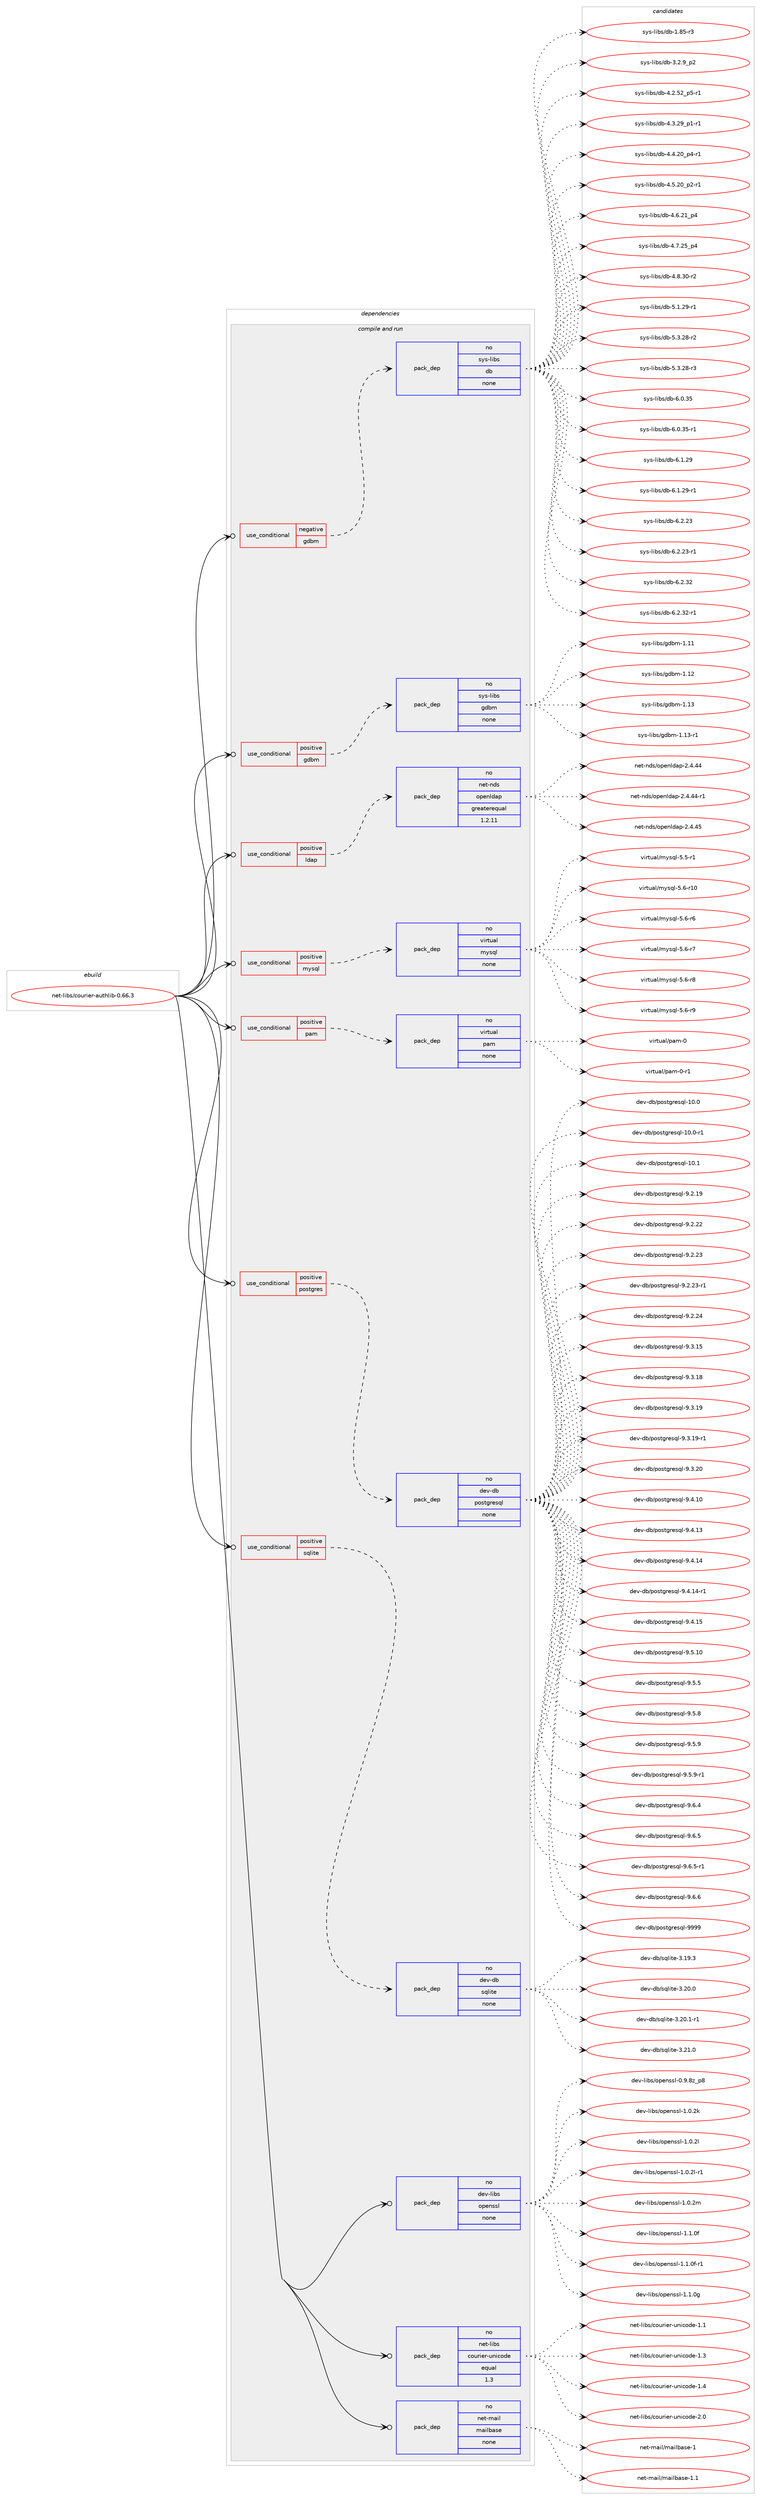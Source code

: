 digraph prolog {

# *************
# Graph options
# *************

newrank=true;
concentrate=true;
compound=true;
graph [rankdir=LR,fontname=Helvetica,fontsize=10,ranksep=1.5];#, ranksep=2.5, nodesep=0.2];
edge  [arrowhead=vee];
node  [fontname=Helvetica,fontsize=10];

# **********
# The ebuild
# **********

subgraph cluster_leftcol {
color=gray;
rank=same;
label=<<i>ebuild</i>>;
id [label="net-libs/courier-authlib-0.66.3", color=red, width=4, href="../net-libs/courier-authlib-0.66.3.svg"];
}

# ****************
# The dependencies
# ****************

subgraph cluster_midcol {
color=gray;
label=<<i>dependencies</i>>;
subgraph cluster_compile {
fillcolor="#eeeeee";
style=filled;
label=<<i>compile</i>>;
}
subgraph cluster_compileandrun {
fillcolor="#eeeeee";
style=filled;
label=<<i>compile and run</i>>;
subgraph cond102871 {
dependency415640 [label=<<TABLE BORDER="0" CELLBORDER="1" CELLSPACING="0" CELLPADDING="4"><TR><TD ROWSPAN="3" CELLPADDING="10">use_conditional</TD></TR><TR><TD>negative</TD></TR><TR><TD>gdbm</TD></TR></TABLE>>, shape=none, color=red];
subgraph pack305863 {
dependency415641 [label=<<TABLE BORDER="0" CELLBORDER="1" CELLSPACING="0" CELLPADDING="4" WIDTH="220"><TR><TD ROWSPAN="6" CELLPADDING="30">pack_dep</TD></TR><TR><TD WIDTH="110">no</TD></TR><TR><TD>sys-libs</TD></TR><TR><TD>db</TD></TR><TR><TD>none</TD></TR><TR><TD></TD></TR></TABLE>>, shape=none, color=blue];
}
dependency415640:e -> dependency415641:w [weight=20,style="dashed",arrowhead="vee"];
}
id:e -> dependency415640:w [weight=20,style="solid",arrowhead="odotvee"];
subgraph cond102872 {
dependency415642 [label=<<TABLE BORDER="0" CELLBORDER="1" CELLSPACING="0" CELLPADDING="4"><TR><TD ROWSPAN="3" CELLPADDING="10">use_conditional</TD></TR><TR><TD>positive</TD></TR><TR><TD>gdbm</TD></TR></TABLE>>, shape=none, color=red];
subgraph pack305864 {
dependency415643 [label=<<TABLE BORDER="0" CELLBORDER="1" CELLSPACING="0" CELLPADDING="4" WIDTH="220"><TR><TD ROWSPAN="6" CELLPADDING="30">pack_dep</TD></TR><TR><TD WIDTH="110">no</TD></TR><TR><TD>sys-libs</TD></TR><TR><TD>gdbm</TD></TR><TR><TD>none</TD></TR><TR><TD></TD></TR></TABLE>>, shape=none, color=blue];
}
dependency415642:e -> dependency415643:w [weight=20,style="dashed",arrowhead="vee"];
}
id:e -> dependency415642:w [weight=20,style="solid",arrowhead="odotvee"];
subgraph cond102873 {
dependency415644 [label=<<TABLE BORDER="0" CELLBORDER="1" CELLSPACING="0" CELLPADDING="4"><TR><TD ROWSPAN="3" CELLPADDING="10">use_conditional</TD></TR><TR><TD>positive</TD></TR><TR><TD>ldap</TD></TR></TABLE>>, shape=none, color=red];
subgraph pack305865 {
dependency415645 [label=<<TABLE BORDER="0" CELLBORDER="1" CELLSPACING="0" CELLPADDING="4" WIDTH="220"><TR><TD ROWSPAN="6" CELLPADDING="30">pack_dep</TD></TR><TR><TD WIDTH="110">no</TD></TR><TR><TD>net-nds</TD></TR><TR><TD>openldap</TD></TR><TR><TD>greaterequal</TD></TR><TR><TD>1.2.11</TD></TR></TABLE>>, shape=none, color=blue];
}
dependency415644:e -> dependency415645:w [weight=20,style="dashed",arrowhead="vee"];
}
id:e -> dependency415644:w [weight=20,style="solid",arrowhead="odotvee"];
subgraph cond102874 {
dependency415646 [label=<<TABLE BORDER="0" CELLBORDER="1" CELLSPACING="0" CELLPADDING="4"><TR><TD ROWSPAN="3" CELLPADDING="10">use_conditional</TD></TR><TR><TD>positive</TD></TR><TR><TD>mysql</TD></TR></TABLE>>, shape=none, color=red];
subgraph pack305866 {
dependency415647 [label=<<TABLE BORDER="0" CELLBORDER="1" CELLSPACING="0" CELLPADDING="4" WIDTH="220"><TR><TD ROWSPAN="6" CELLPADDING="30">pack_dep</TD></TR><TR><TD WIDTH="110">no</TD></TR><TR><TD>virtual</TD></TR><TR><TD>mysql</TD></TR><TR><TD>none</TD></TR><TR><TD></TD></TR></TABLE>>, shape=none, color=blue];
}
dependency415646:e -> dependency415647:w [weight=20,style="dashed",arrowhead="vee"];
}
id:e -> dependency415646:w [weight=20,style="solid",arrowhead="odotvee"];
subgraph cond102875 {
dependency415648 [label=<<TABLE BORDER="0" CELLBORDER="1" CELLSPACING="0" CELLPADDING="4"><TR><TD ROWSPAN="3" CELLPADDING="10">use_conditional</TD></TR><TR><TD>positive</TD></TR><TR><TD>pam</TD></TR></TABLE>>, shape=none, color=red];
subgraph pack305867 {
dependency415649 [label=<<TABLE BORDER="0" CELLBORDER="1" CELLSPACING="0" CELLPADDING="4" WIDTH="220"><TR><TD ROWSPAN="6" CELLPADDING="30">pack_dep</TD></TR><TR><TD WIDTH="110">no</TD></TR><TR><TD>virtual</TD></TR><TR><TD>pam</TD></TR><TR><TD>none</TD></TR><TR><TD></TD></TR></TABLE>>, shape=none, color=blue];
}
dependency415648:e -> dependency415649:w [weight=20,style="dashed",arrowhead="vee"];
}
id:e -> dependency415648:w [weight=20,style="solid",arrowhead="odotvee"];
subgraph cond102876 {
dependency415650 [label=<<TABLE BORDER="0" CELLBORDER="1" CELLSPACING="0" CELLPADDING="4"><TR><TD ROWSPAN="3" CELLPADDING="10">use_conditional</TD></TR><TR><TD>positive</TD></TR><TR><TD>postgres</TD></TR></TABLE>>, shape=none, color=red];
subgraph pack305868 {
dependency415651 [label=<<TABLE BORDER="0" CELLBORDER="1" CELLSPACING="0" CELLPADDING="4" WIDTH="220"><TR><TD ROWSPAN="6" CELLPADDING="30">pack_dep</TD></TR><TR><TD WIDTH="110">no</TD></TR><TR><TD>dev-db</TD></TR><TR><TD>postgresql</TD></TR><TR><TD>none</TD></TR><TR><TD></TD></TR></TABLE>>, shape=none, color=blue];
}
dependency415650:e -> dependency415651:w [weight=20,style="dashed",arrowhead="vee"];
}
id:e -> dependency415650:w [weight=20,style="solid",arrowhead="odotvee"];
subgraph cond102877 {
dependency415652 [label=<<TABLE BORDER="0" CELLBORDER="1" CELLSPACING="0" CELLPADDING="4"><TR><TD ROWSPAN="3" CELLPADDING="10">use_conditional</TD></TR><TR><TD>positive</TD></TR><TR><TD>sqlite</TD></TR></TABLE>>, shape=none, color=red];
subgraph pack305869 {
dependency415653 [label=<<TABLE BORDER="0" CELLBORDER="1" CELLSPACING="0" CELLPADDING="4" WIDTH="220"><TR><TD ROWSPAN="6" CELLPADDING="30">pack_dep</TD></TR><TR><TD WIDTH="110">no</TD></TR><TR><TD>dev-db</TD></TR><TR><TD>sqlite</TD></TR><TR><TD>none</TD></TR><TR><TD></TD></TR></TABLE>>, shape=none, color=blue];
}
dependency415652:e -> dependency415653:w [weight=20,style="dashed",arrowhead="vee"];
}
id:e -> dependency415652:w [weight=20,style="solid",arrowhead="odotvee"];
subgraph pack305870 {
dependency415654 [label=<<TABLE BORDER="0" CELLBORDER="1" CELLSPACING="0" CELLPADDING="4" WIDTH="220"><TR><TD ROWSPAN="6" CELLPADDING="30">pack_dep</TD></TR><TR><TD WIDTH="110">no</TD></TR><TR><TD>dev-libs</TD></TR><TR><TD>openssl</TD></TR><TR><TD>none</TD></TR><TR><TD></TD></TR></TABLE>>, shape=none, color=blue];
}
id:e -> dependency415654:w [weight=20,style="solid",arrowhead="odotvee"];
subgraph pack305871 {
dependency415655 [label=<<TABLE BORDER="0" CELLBORDER="1" CELLSPACING="0" CELLPADDING="4" WIDTH="220"><TR><TD ROWSPAN="6" CELLPADDING="30">pack_dep</TD></TR><TR><TD WIDTH="110">no</TD></TR><TR><TD>net-libs</TD></TR><TR><TD>courier-unicode</TD></TR><TR><TD>equal</TD></TR><TR><TD>1.3</TD></TR></TABLE>>, shape=none, color=blue];
}
id:e -> dependency415655:w [weight=20,style="solid",arrowhead="odotvee"];
subgraph pack305872 {
dependency415656 [label=<<TABLE BORDER="0" CELLBORDER="1" CELLSPACING="0" CELLPADDING="4" WIDTH="220"><TR><TD ROWSPAN="6" CELLPADDING="30">pack_dep</TD></TR><TR><TD WIDTH="110">no</TD></TR><TR><TD>net-mail</TD></TR><TR><TD>mailbase</TD></TR><TR><TD>none</TD></TR><TR><TD></TD></TR></TABLE>>, shape=none, color=blue];
}
id:e -> dependency415656:w [weight=20,style="solid",arrowhead="odotvee"];
}
subgraph cluster_run {
fillcolor="#eeeeee";
style=filled;
label=<<i>run</i>>;
}
}

# **************
# The candidates
# **************

subgraph cluster_choices {
rank=same;
color=gray;
label=<<i>candidates</i>>;

subgraph choice305863 {
color=black;
nodesep=1;
choice1151211154510810598115471009845494656534511451 [label="sys-libs/db-1.85-r3", color=red, width=4,href="../sys-libs/db-1.85-r3.svg"];
choice115121115451081059811547100984551465046579511250 [label="sys-libs/db-3.2.9_p2", color=red, width=4,href="../sys-libs/db-3.2.9_p2.svg"];
choice115121115451081059811547100984552465046535095112534511449 [label="sys-libs/db-4.2.52_p5-r1", color=red, width=4,href="../sys-libs/db-4.2.52_p5-r1.svg"];
choice115121115451081059811547100984552465146505795112494511449 [label="sys-libs/db-4.3.29_p1-r1", color=red, width=4,href="../sys-libs/db-4.3.29_p1-r1.svg"];
choice115121115451081059811547100984552465246504895112524511449 [label="sys-libs/db-4.4.20_p4-r1", color=red, width=4,href="../sys-libs/db-4.4.20_p4-r1.svg"];
choice115121115451081059811547100984552465346504895112504511449 [label="sys-libs/db-4.5.20_p2-r1", color=red, width=4,href="../sys-libs/db-4.5.20_p2-r1.svg"];
choice11512111545108105981154710098455246544650499511252 [label="sys-libs/db-4.6.21_p4", color=red, width=4,href="../sys-libs/db-4.6.21_p4.svg"];
choice11512111545108105981154710098455246554650539511252 [label="sys-libs/db-4.7.25_p4", color=red, width=4,href="../sys-libs/db-4.7.25_p4.svg"];
choice11512111545108105981154710098455246564651484511450 [label="sys-libs/db-4.8.30-r2", color=red, width=4,href="../sys-libs/db-4.8.30-r2.svg"];
choice11512111545108105981154710098455346494650574511449 [label="sys-libs/db-5.1.29-r1", color=red, width=4,href="../sys-libs/db-5.1.29-r1.svg"];
choice11512111545108105981154710098455346514650564511450 [label="sys-libs/db-5.3.28-r2", color=red, width=4,href="../sys-libs/db-5.3.28-r2.svg"];
choice11512111545108105981154710098455346514650564511451 [label="sys-libs/db-5.3.28-r3", color=red, width=4,href="../sys-libs/db-5.3.28-r3.svg"];
choice1151211154510810598115471009845544648465153 [label="sys-libs/db-6.0.35", color=red, width=4,href="../sys-libs/db-6.0.35.svg"];
choice11512111545108105981154710098455446484651534511449 [label="sys-libs/db-6.0.35-r1", color=red, width=4,href="../sys-libs/db-6.0.35-r1.svg"];
choice1151211154510810598115471009845544649465057 [label="sys-libs/db-6.1.29", color=red, width=4,href="../sys-libs/db-6.1.29.svg"];
choice11512111545108105981154710098455446494650574511449 [label="sys-libs/db-6.1.29-r1", color=red, width=4,href="../sys-libs/db-6.1.29-r1.svg"];
choice1151211154510810598115471009845544650465051 [label="sys-libs/db-6.2.23", color=red, width=4,href="../sys-libs/db-6.2.23.svg"];
choice11512111545108105981154710098455446504650514511449 [label="sys-libs/db-6.2.23-r1", color=red, width=4,href="../sys-libs/db-6.2.23-r1.svg"];
choice1151211154510810598115471009845544650465150 [label="sys-libs/db-6.2.32", color=red, width=4,href="../sys-libs/db-6.2.32.svg"];
choice11512111545108105981154710098455446504651504511449 [label="sys-libs/db-6.2.32-r1", color=red, width=4,href="../sys-libs/db-6.2.32-r1.svg"];
dependency415641:e -> choice1151211154510810598115471009845494656534511451:w [style=dotted,weight="100"];
dependency415641:e -> choice115121115451081059811547100984551465046579511250:w [style=dotted,weight="100"];
dependency415641:e -> choice115121115451081059811547100984552465046535095112534511449:w [style=dotted,weight="100"];
dependency415641:e -> choice115121115451081059811547100984552465146505795112494511449:w [style=dotted,weight="100"];
dependency415641:e -> choice115121115451081059811547100984552465246504895112524511449:w [style=dotted,weight="100"];
dependency415641:e -> choice115121115451081059811547100984552465346504895112504511449:w [style=dotted,weight="100"];
dependency415641:e -> choice11512111545108105981154710098455246544650499511252:w [style=dotted,weight="100"];
dependency415641:e -> choice11512111545108105981154710098455246554650539511252:w [style=dotted,weight="100"];
dependency415641:e -> choice11512111545108105981154710098455246564651484511450:w [style=dotted,weight="100"];
dependency415641:e -> choice11512111545108105981154710098455346494650574511449:w [style=dotted,weight="100"];
dependency415641:e -> choice11512111545108105981154710098455346514650564511450:w [style=dotted,weight="100"];
dependency415641:e -> choice11512111545108105981154710098455346514650564511451:w [style=dotted,weight="100"];
dependency415641:e -> choice1151211154510810598115471009845544648465153:w [style=dotted,weight="100"];
dependency415641:e -> choice11512111545108105981154710098455446484651534511449:w [style=dotted,weight="100"];
dependency415641:e -> choice1151211154510810598115471009845544649465057:w [style=dotted,weight="100"];
dependency415641:e -> choice11512111545108105981154710098455446494650574511449:w [style=dotted,weight="100"];
dependency415641:e -> choice1151211154510810598115471009845544650465051:w [style=dotted,weight="100"];
dependency415641:e -> choice11512111545108105981154710098455446504650514511449:w [style=dotted,weight="100"];
dependency415641:e -> choice1151211154510810598115471009845544650465150:w [style=dotted,weight="100"];
dependency415641:e -> choice11512111545108105981154710098455446504651504511449:w [style=dotted,weight="100"];
}
subgraph choice305864 {
color=black;
nodesep=1;
choice115121115451081059811547103100981094549464949 [label="sys-libs/gdbm-1.11", color=red, width=4,href="../sys-libs/gdbm-1.11.svg"];
choice115121115451081059811547103100981094549464950 [label="sys-libs/gdbm-1.12", color=red, width=4,href="../sys-libs/gdbm-1.12.svg"];
choice115121115451081059811547103100981094549464951 [label="sys-libs/gdbm-1.13", color=red, width=4,href="../sys-libs/gdbm-1.13.svg"];
choice1151211154510810598115471031009810945494649514511449 [label="sys-libs/gdbm-1.13-r1", color=red, width=4,href="../sys-libs/gdbm-1.13-r1.svg"];
dependency415643:e -> choice115121115451081059811547103100981094549464949:w [style=dotted,weight="100"];
dependency415643:e -> choice115121115451081059811547103100981094549464950:w [style=dotted,weight="100"];
dependency415643:e -> choice115121115451081059811547103100981094549464951:w [style=dotted,weight="100"];
dependency415643:e -> choice1151211154510810598115471031009810945494649514511449:w [style=dotted,weight="100"];
}
subgraph choice305865 {
color=black;
nodesep=1;
choice11010111645110100115471111121011101081009711245504652465252 [label="net-nds/openldap-2.4.44", color=red, width=4,href="../net-nds/openldap-2.4.44.svg"];
choice110101116451101001154711111210111010810097112455046524652524511449 [label="net-nds/openldap-2.4.44-r1", color=red, width=4,href="../net-nds/openldap-2.4.44-r1.svg"];
choice11010111645110100115471111121011101081009711245504652465253 [label="net-nds/openldap-2.4.45", color=red, width=4,href="../net-nds/openldap-2.4.45.svg"];
dependency415645:e -> choice11010111645110100115471111121011101081009711245504652465252:w [style=dotted,weight="100"];
dependency415645:e -> choice110101116451101001154711111210111010810097112455046524652524511449:w [style=dotted,weight="100"];
dependency415645:e -> choice11010111645110100115471111121011101081009711245504652465253:w [style=dotted,weight="100"];
}
subgraph choice305866 {
color=black;
nodesep=1;
choice1181051141161179710847109121115113108455346534511449 [label="virtual/mysql-5.5-r1", color=red, width=4,href="../virtual/mysql-5.5-r1.svg"];
choice118105114116117971084710912111511310845534654451144948 [label="virtual/mysql-5.6-r10", color=red, width=4,href="../virtual/mysql-5.6-r10.svg"];
choice1181051141161179710847109121115113108455346544511454 [label="virtual/mysql-5.6-r6", color=red, width=4,href="../virtual/mysql-5.6-r6.svg"];
choice1181051141161179710847109121115113108455346544511455 [label="virtual/mysql-5.6-r7", color=red, width=4,href="../virtual/mysql-5.6-r7.svg"];
choice1181051141161179710847109121115113108455346544511456 [label="virtual/mysql-5.6-r8", color=red, width=4,href="../virtual/mysql-5.6-r8.svg"];
choice1181051141161179710847109121115113108455346544511457 [label="virtual/mysql-5.6-r9", color=red, width=4,href="../virtual/mysql-5.6-r9.svg"];
dependency415647:e -> choice1181051141161179710847109121115113108455346534511449:w [style=dotted,weight="100"];
dependency415647:e -> choice118105114116117971084710912111511310845534654451144948:w [style=dotted,weight="100"];
dependency415647:e -> choice1181051141161179710847109121115113108455346544511454:w [style=dotted,weight="100"];
dependency415647:e -> choice1181051141161179710847109121115113108455346544511455:w [style=dotted,weight="100"];
dependency415647:e -> choice1181051141161179710847109121115113108455346544511456:w [style=dotted,weight="100"];
dependency415647:e -> choice1181051141161179710847109121115113108455346544511457:w [style=dotted,weight="100"];
}
subgraph choice305867 {
color=black;
nodesep=1;
choice1181051141161179710847112971094548 [label="virtual/pam-0", color=red, width=4,href="../virtual/pam-0.svg"];
choice11810511411611797108471129710945484511449 [label="virtual/pam-0-r1", color=red, width=4,href="../virtual/pam-0-r1.svg"];
dependency415649:e -> choice1181051141161179710847112971094548:w [style=dotted,weight="100"];
dependency415649:e -> choice11810511411611797108471129710945484511449:w [style=dotted,weight="100"];
}
subgraph choice305868 {
color=black;
nodesep=1;
choice1001011184510098471121111151161031141011151131084549484648 [label="dev-db/postgresql-10.0", color=red, width=4,href="../dev-db/postgresql-10.0.svg"];
choice10010111845100984711211111511610311410111511310845494846484511449 [label="dev-db/postgresql-10.0-r1", color=red, width=4,href="../dev-db/postgresql-10.0-r1.svg"];
choice1001011184510098471121111151161031141011151131084549484649 [label="dev-db/postgresql-10.1", color=red, width=4,href="../dev-db/postgresql-10.1.svg"];
choice10010111845100984711211111511610311410111511310845574650464957 [label="dev-db/postgresql-9.2.19", color=red, width=4,href="../dev-db/postgresql-9.2.19.svg"];
choice10010111845100984711211111511610311410111511310845574650465050 [label="dev-db/postgresql-9.2.22", color=red, width=4,href="../dev-db/postgresql-9.2.22.svg"];
choice10010111845100984711211111511610311410111511310845574650465051 [label="dev-db/postgresql-9.2.23", color=red, width=4,href="../dev-db/postgresql-9.2.23.svg"];
choice100101118451009847112111115116103114101115113108455746504650514511449 [label="dev-db/postgresql-9.2.23-r1", color=red, width=4,href="../dev-db/postgresql-9.2.23-r1.svg"];
choice10010111845100984711211111511610311410111511310845574650465052 [label="dev-db/postgresql-9.2.24", color=red, width=4,href="../dev-db/postgresql-9.2.24.svg"];
choice10010111845100984711211111511610311410111511310845574651464953 [label="dev-db/postgresql-9.3.15", color=red, width=4,href="../dev-db/postgresql-9.3.15.svg"];
choice10010111845100984711211111511610311410111511310845574651464956 [label="dev-db/postgresql-9.3.18", color=red, width=4,href="../dev-db/postgresql-9.3.18.svg"];
choice10010111845100984711211111511610311410111511310845574651464957 [label="dev-db/postgresql-9.3.19", color=red, width=4,href="../dev-db/postgresql-9.3.19.svg"];
choice100101118451009847112111115116103114101115113108455746514649574511449 [label="dev-db/postgresql-9.3.19-r1", color=red, width=4,href="../dev-db/postgresql-9.3.19-r1.svg"];
choice10010111845100984711211111511610311410111511310845574651465048 [label="dev-db/postgresql-9.3.20", color=red, width=4,href="../dev-db/postgresql-9.3.20.svg"];
choice10010111845100984711211111511610311410111511310845574652464948 [label="dev-db/postgresql-9.4.10", color=red, width=4,href="../dev-db/postgresql-9.4.10.svg"];
choice10010111845100984711211111511610311410111511310845574652464951 [label="dev-db/postgresql-9.4.13", color=red, width=4,href="../dev-db/postgresql-9.4.13.svg"];
choice10010111845100984711211111511610311410111511310845574652464952 [label="dev-db/postgresql-9.4.14", color=red, width=4,href="../dev-db/postgresql-9.4.14.svg"];
choice100101118451009847112111115116103114101115113108455746524649524511449 [label="dev-db/postgresql-9.4.14-r1", color=red, width=4,href="../dev-db/postgresql-9.4.14-r1.svg"];
choice10010111845100984711211111511610311410111511310845574652464953 [label="dev-db/postgresql-9.4.15", color=red, width=4,href="../dev-db/postgresql-9.4.15.svg"];
choice10010111845100984711211111511610311410111511310845574653464948 [label="dev-db/postgresql-9.5.10", color=red, width=4,href="../dev-db/postgresql-9.5.10.svg"];
choice100101118451009847112111115116103114101115113108455746534653 [label="dev-db/postgresql-9.5.5", color=red, width=4,href="../dev-db/postgresql-9.5.5.svg"];
choice100101118451009847112111115116103114101115113108455746534656 [label="dev-db/postgresql-9.5.8", color=red, width=4,href="../dev-db/postgresql-9.5.8.svg"];
choice100101118451009847112111115116103114101115113108455746534657 [label="dev-db/postgresql-9.5.9", color=red, width=4,href="../dev-db/postgresql-9.5.9.svg"];
choice1001011184510098471121111151161031141011151131084557465346574511449 [label="dev-db/postgresql-9.5.9-r1", color=red, width=4,href="../dev-db/postgresql-9.5.9-r1.svg"];
choice100101118451009847112111115116103114101115113108455746544652 [label="dev-db/postgresql-9.6.4", color=red, width=4,href="../dev-db/postgresql-9.6.4.svg"];
choice100101118451009847112111115116103114101115113108455746544653 [label="dev-db/postgresql-9.6.5", color=red, width=4,href="../dev-db/postgresql-9.6.5.svg"];
choice1001011184510098471121111151161031141011151131084557465446534511449 [label="dev-db/postgresql-9.6.5-r1", color=red, width=4,href="../dev-db/postgresql-9.6.5-r1.svg"];
choice100101118451009847112111115116103114101115113108455746544654 [label="dev-db/postgresql-9.6.6", color=red, width=4,href="../dev-db/postgresql-9.6.6.svg"];
choice1001011184510098471121111151161031141011151131084557575757 [label="dev-db/postgresql-9999", color=red, width=4,href="../dev-db/postgresql-9999.svg"];
dependency415651:e -> choice1001011184510098471121111151161031141011151131084549484648:w [style=dotted,weight="100"];
dependency415651:e -> choice10010111845100984711211111511610311410111511310845494846484511449:w [style=dotted,weight="100"];
dependency415651:e -> choice1001011184510098471121111151161031141011151131084549484649:w [style=dotted,weight="100"];
dependency415651:e -> choice10010111845100984711211111511610311410111511310845574650464957:w [style=dotted,weight="100"];
dependency415651:e -> choice10010111845100984711211111511610311410111511310845574650465050:w [style=dotted,weight="100"];
dependency415651:e -> choice10010111845100984711211111511610311410111511310845574650465051:w [style=dotted,weight="100"];
dependency415651:e -> choice100101118451009847112111115116103114101115113108455746504650514511449:w [style=dotted,weight="100"];
dependency415651:e -> choice10010111845100984711211111511610311410111511310845574650465052:w [style=dotted,weight="100"];
dependency415651:e -> choice10010111845100984711211111511610311410111511310845574651464953:w [style=dotted,weight="100"];
dependency415651:e -> choice10010111845100984711211111511610311410111511310845574651464956:w [style=dotted,weight="100"];
dependency415651:e -> choice10010111845100984711211111511610311410111511310845574651464957:w [style=dotted,weight="100"];
dependency415651:e -> choice100101118451009847112111115116103114101115113108455746514649574511449:w [style=dotted,weight="100"];
dependency415651:e -> choice10010111845100984711211111511610311410111511310845574651465048:w [style=dotted,weight="100"];
dependency415651:e -> choice10010111845100984711211111511610311410111511310845574652464948:w [style=dotted,weight="100"];
dependency415651:e -> choice10010111845100984711211111511610311410111511310845574652464951:w [style=dotted,weight="100"];
dependency415651:e -> choice10010111845100984711211111511610311410111511310845574652464952:w [style=dotted,weight="100"];
dependency415651:e -> choice100101118451009847112111115116103114101115113108455746524649524511449:w [style=dotted,weight="100"];
dependency415651:e -> choice10010111845100984711211111511610311410111511310845574652464953:w [style=dotted,weight="100"];
dependency415651:e -> choice10010111845100984711211111511610311410111511310845574653464948:w [style=dotted,weight="100"];
dependency415651:e -> choice100101118451009847112111115116103114101115113108455746534653:w [style=dotted,weight="100"];
dependency415651:e -> choice100101118451009847112111115116103114101115113108455746534656:w [style=dotted,weight="100"];
dependency415651:e -> choice100101118451009847112111115116103114101115113108455746534657:w [style=dotted,weight="100"];
dependency415651:e -> choice1001011184510098471121111151161031141011151131084557465346574511449:w [style=dotted,weight="100"];
dependency415651:e -> choice100101118451009847112111115116103114101115113108455746544652:w [style=dotted,weight="100"];
dependency415651:e -> choice100101118451009847112111115116103114101115113108455746544653:w [style=dotted,weight="100"];
dependency415651:e -> choice1001011184510098471121111151161031141011151131084557465446534511449:w [style=dotted,weight="100"];
dependency415651:e -> choice100101118451009847112111115116103114101115113108455746544654:w [style=dotted,weight="100"];
dependency415651:e -> choice1001011184510098471121111151161031141011151131084557575757:w [style=dotted,weight="100"];
}
subgraph choice305869 {
color=black;
nodesep=1;
choice10010111845100984711511310810511610145514649574651 [label="dev-db/sqlite-3.19.3", color=red, width=4,href="../dev-db/sqlite-3.19.3.svg"];
choice10010111845100984711511310810511610145514650484648 [label="dev-db/sqlite-3.20.0", color=red, width=4,href="../dev-db/sqlite-3.20.0.svg"];
choice100101118451009847115113108105116101455146504846494511449 [label="dev-db/sqlite-3.20.1-r1", color=red, width=4,href="../dev-db/sqlite-3.20.1-r1.svg"];
choice10010111845100984711511310810511610145514650494648 [label="dev-db/sqlite-3.21.0", color=red, width=4,href="../dev-db/sqlite-3.21.0.svg"];
dependency415653:e -> choice10010111845100984711511310810511610145514649574651:w [style=dotted,weight="100"];
dependency415653:e -> choice10010111845100984711511310810511610145514650484648:w [style=dotted,weight="100"];
dependency415653:e -> choice100101118451009847115113108105116101455146504846494511449:w [style=dotted,weight="100"];
dependency415653:e -> choice10010111845100984711511310810511610145514650494648:w [style=dotted,weight="100"];
}
subgraph choice305870 {
color=black;
nodesep=1;
choice1001011184510810598115471111121011101151151084548465746561229511256 [label="dev-libs/openssl-0.9.8z_p8", color=red, width=4,href="../dev-libs/openssl-0.9.8z_p8.svg"];
choice100101118451081059811547111112101110115115108454946484650107 [label="dev-libs/openssl-1.0.2k", color=red, width=4,href="../dev-libs/openssl-1.0.2k.svg"];
choice100101118451081059811547111112101110115115108454946484650108 [label="dev-libs/openssl-1.0.2l", color=red, width=4,href="../dev-libs/openssl-1.0.2l.svg"];
choice1001011184510810598115471111121011101151151084549464846501084511449 [label="dev-libs/openssl-1.0.2l-r1", color=red, width=4,href="../dev-libs/openssl-1.0.2l-r1.svg"];
choice100101118451081059811547111112101110115115108454946484650109 [label="dev-libs/openssl-1.0.2m", color=red, width=4,href="../dev-libs/openssl-1.0.2m.svg"];
choice100101118451081059811547111112101110115115108454946494648102 [label="dev-libs/openssl-1.1.0f", color=red, width=4,href="../dev-libs/openssl-1.1.0f.svg"];
choice1001011184510810598115471111121011101151151084549464946481024511449 [label="dev-libs/openssl-1.1.0f-r1", color=red, width=4,href="../dev-libs/openssl-1.1.0f-r1.svg"];
choice100101118451081059811547111112101110115115108454946494648103 [label="dev-libs/openssl-1.1.0g", color=red, width=4,href="../dev-libs/openssl-1.1.0g.svg"];
dependency415654:e -> choice1001011184510810598115471111121011101151151084548465746561229511256:w [style=dotted,weight="100"];
dependency415654:e -> choice100101118451081059811547111112101110115115108454946484650107:w [style=dotted,weight="100"];
dependency415654:e -> choice100101118451081059811547111112101110115115108454946484650108:w [style=dotted,weight="100"];
dependency415654:e -> choice1001011184510810598115471111121011101151151084549464846501084511449:w [style=dotted,weight="100"];
dependency415654:e -> choice100101118451081059811547111112101110115115108454946484650109:w [style=dotted,weight="100"];
dependency415654:e -> choice100101118451081059811547111112101110115115108454946494648102:w [style=dotted,weight="100"];
dependency415654:e -> choice1001011184510810598115471111121011101151151084549464946481024511449:w [style=dotted,weight="100"];
dependency415654:e -> choice100101118451081059811547111112101110115115108454946494648103:w [style=dotted,weight="100"];
}
subgraph choice305871 {
color=black;
nodesep=1;
choice11010111645108105981154799111117114105101114451171101059911110010145494649 [label="net-libs/courier-unicode-1.1", color=red, width=4,href="../net-libs/courier-unicode-1.1.svg"];
choice11010111645108105981154799111117114105101114451171101059911110010145494651 [label="net-libs/courier-unicode-1.3", color=red, width=4,href="../net-libs/courier-unicode-1.3.svg"];
choice11010111645108105981154799111117114105101114451171101059911110010145494652 [label="net-libs/courier-unicode-1.4", color=red, width=4,href="../net-libs/courier-unicode-1.4.svg"];
choice11010111645108105981154799111117114105101114451171101059911110010145504648 [label="net-libs/courier-unicode-2.0", color=red, width=4,href="../net-libs/courier-unicode-2.0.svg"];
dependency415655:e -> choice11010111645108105981154799111117114105101114451171101059911110010145494649:w [style=dotted,weight="100"];
dependency415655:e -> choice11010111645108105981154799111117114105101114451171101059911110010145494651:w [style=dotted,weight="100"];
dependency415655:e -> choice11010111645108105981154799111117114105101114451171101059911110010145494652:w [style=dotted,weight="100"];
dependency415655:e -> choice11010111645108105981154799111117114105101114451171101059911110010145504648:w [style=dotted,weight="100"];
}
subgraph choice305872 {
color=black;
nodesep=1;
choice1101011164510997105108471099710510898971151014549 [label="net-mail/mailbase-1", color=red, width=4,href="../net-mail/mailbase-1.svg"];
choice11010111645109971051084710997105108989711510145494649 [label="net-mail/mailbase-1.1", color=red, width=4,href="../net-mail/mailbase-1.1.svg"];
dependency415656:e -> choice1101011164510997105108471099710510898971151014549:w [style=dotted,weight="100"];
dependency415656:e -> choice11010111645109971051084710997105108989711510145494649:w [style=dotted,weight="100"];
}
}

}
